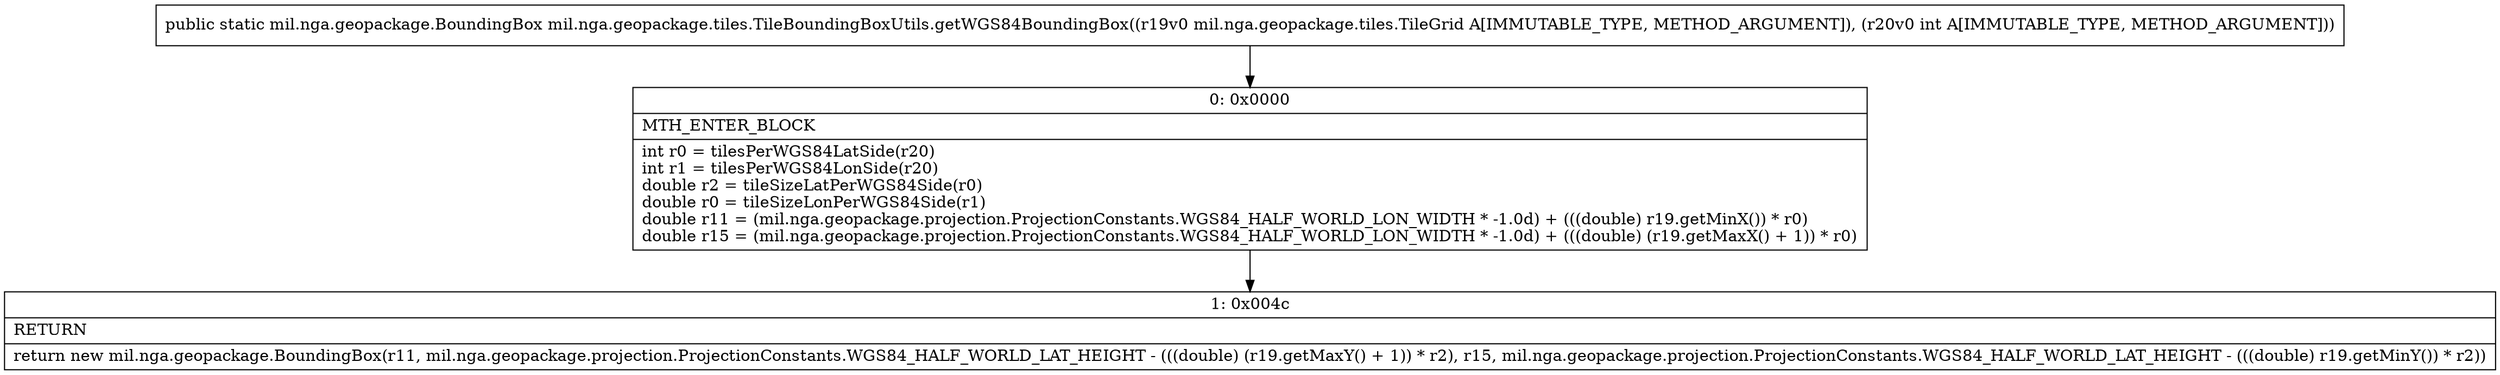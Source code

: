 digraph "CFG formil.nga.geopackage.tiles.TileBoundingBoxUtils.getWGS84BoundingBox(Lmil\/nga\/geopackage\/tiles\/TileGrid;I)Lmil\/nga\/geopackage\/BoundingBox;" {
Node_0 [shape=record,label="{0\:\ 0x0000|MTH_ENTER_BLOCK\l|int r0 = tilesPerWGS84LatSide(r20)\lint r1 = tilesPerWGS84LonSide(r20)\ldouble r2 = tileSizeLatPerWGS84Side(r0)\ldouble r0 = tileSizeLonPerWGS84Side(r1)\ldouble r11 = (mil.nga.geopackage.projection.ProjectionConstants.WGS84_HALF_WORLD_LON_WIDTH * \-1.0d) + (((double) r19.getMinX()) * r0)\ldouble r15 = (mil.nga.geopackage.projection.ProjectionConstants.WGS84_HALF_WORLD_LON_WIDTH * \-1.0d) + (((double) (r19.getMaxX() + 1)) * r0)\l}"];
Node_1 [shape=record,label="{1\:\ 0x004c|RETURN\l|return new mil.nga.geopackage.BoundingBox(r11, mil.nga.geopackage.projection.ProjectionConstants.WGS84_HALF_WORLD_LAT_HEIGHT \- (((double) (r19.getMaxY() + 1)) * r2), r15, mil.nga.geopackage.projection.ProjectionConstants.WGS84_HALF_WORLD_LAT_HEIGHT \- (((double) r19.getMinY()) * r2))\l}"];
MethodNode[shape=record,label="{public static mil.nga.geopackage.BoundingBox mil.nga.geopackage.tiles.TileBoundingBoxUtils.getWGS84BoundingBox((r19v0 mil.nga.geopackage.tiles.TileGrid A[IMMUTABLE_TYPE, METHOD_ARGUMENT]), (r20v0 int A[IMMUTABLE_TYPE, METHOD_ARGUMENT])) }"];
MethodNode -> Node_0;
Node_0 -> Node_1;
}

